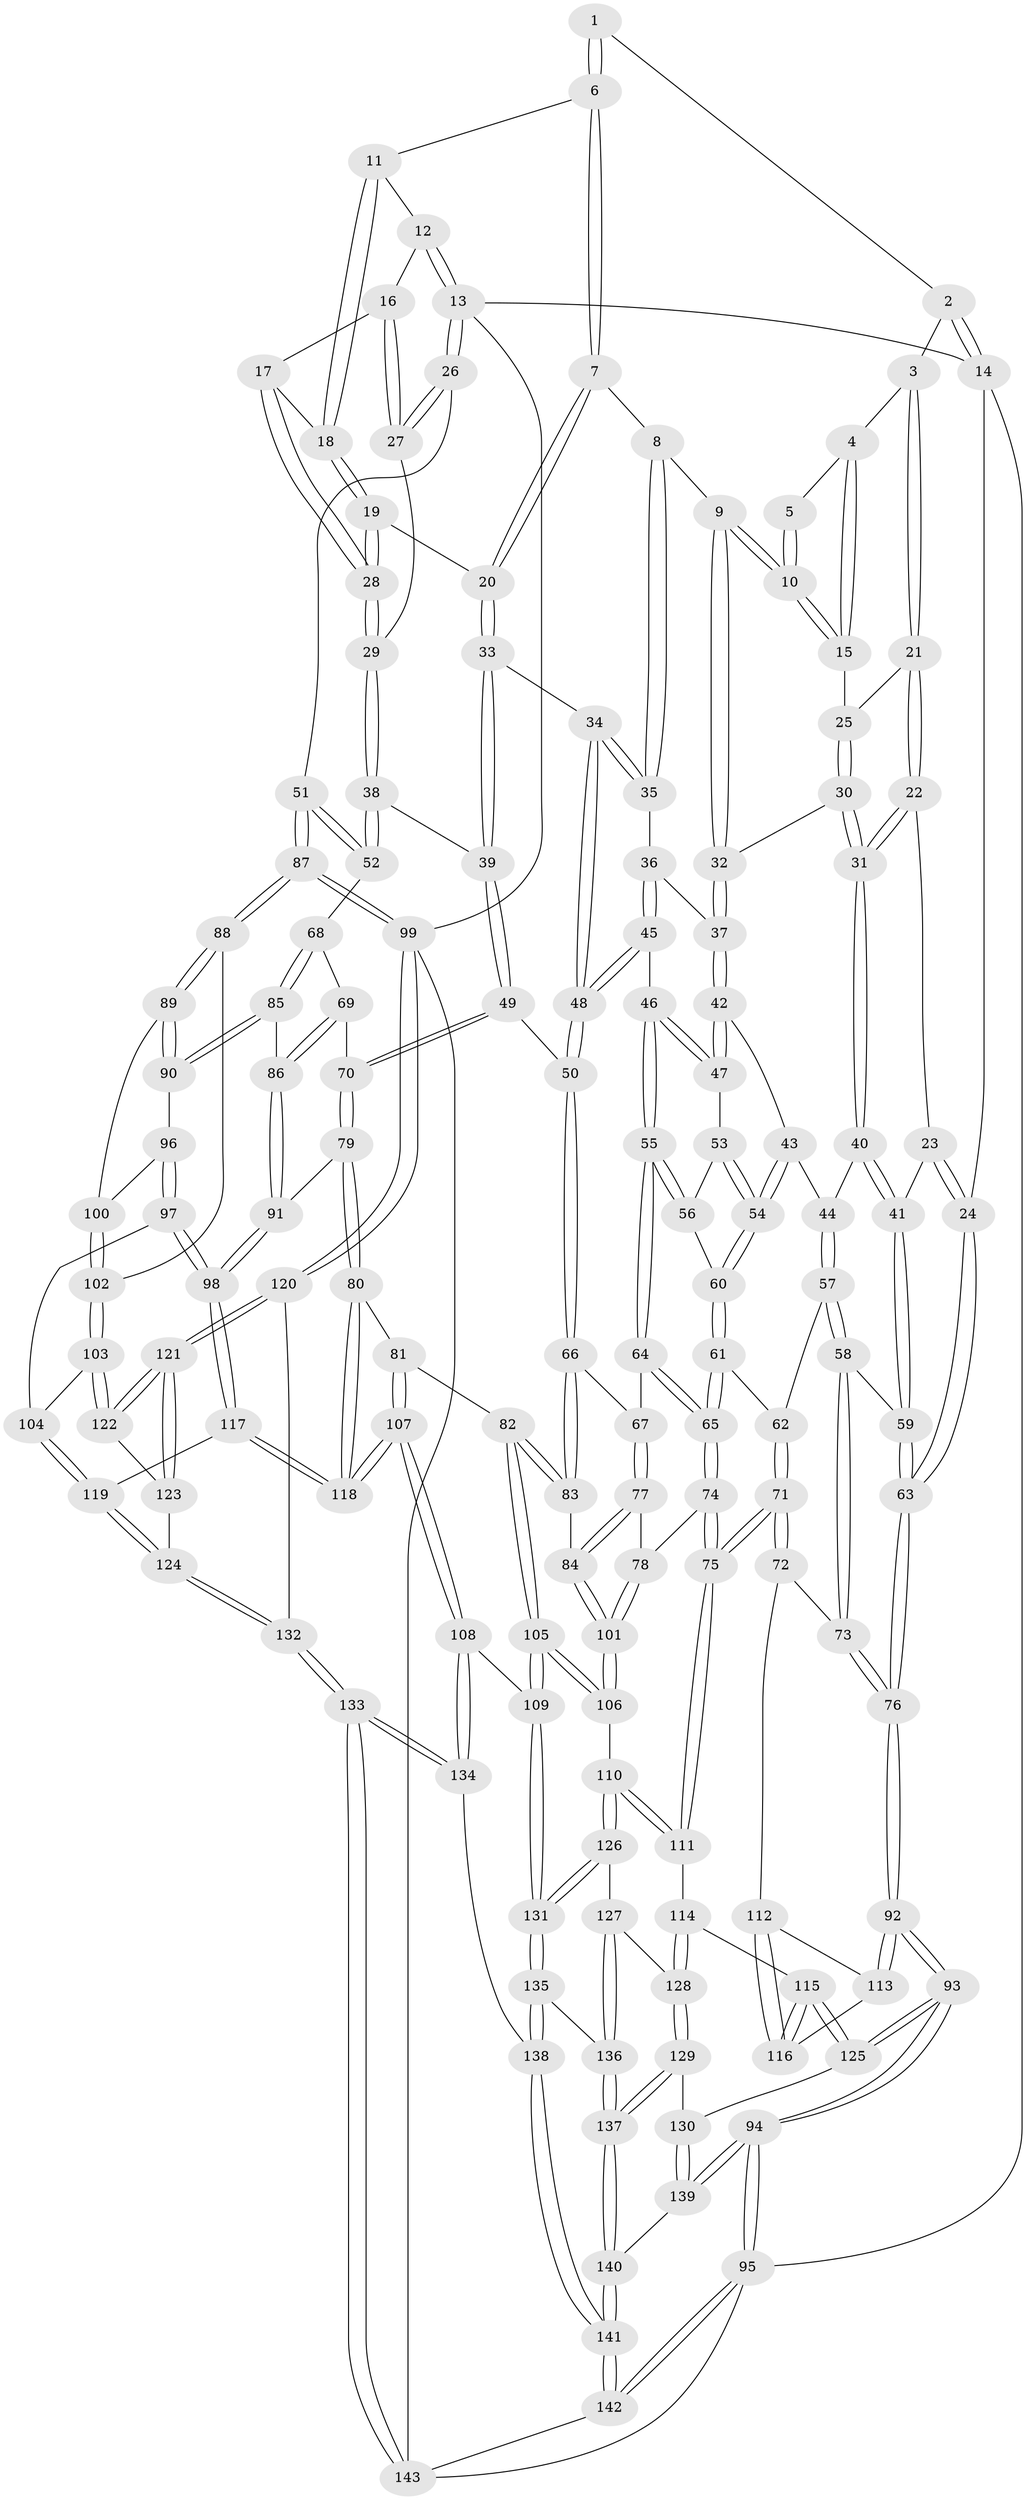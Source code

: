 // Generated by graph-tools (version 1.1) at 2025/50/03/09/25 03:50:58]
// undirected, 143 vertices, 354 edges
graph export_dot {
graph [start="1"]
  node [color=gray90,style=filled];
  1 [pos="+0.39888911719605974+0"];
  2 [pos="+0.23699512713185042+0"];
  3 [pos="+0.2746781366159314+0.007465634500633458"];
  4 [pos="+0.3402657119977325+0.015856787871474907"];
  5 [pos="+0.3982400305110004+0"];
  6 [pos="+0.6288919610165614+0"];
  7 [pos="+0.6128746801909508+0"];
  8 [pos="+0.4550891468031923+0.10842693454919802"];
  9 [pos="+0.4290426929256794+0.10678498575373731"];
  10 [pos="+0.41632048039292247+0.08452394761209851"];
  11 [pos="+0.6916518586639127+0"];
  12 [pos="+0.9824137187214806+0"];
  13 [pos="+1+0"];
  14 [pos="+0+0"];
  15 [pos="+0.36507166473418945+0.058859377871522685"];
  16 [pos="+0.8958691618533017+0.007528673891634204"];
  17 [pos="+0.8078643241216339+0.052142359200286176"];
  18 [pos="+0.7658855470302925+0.004608634588733758"];
  19 [pos="+0.7028795795103379+0.12623335395556512"];
  20 [pos="+0.6461979002540799+0.11370326123767441"];
  21 [pos="+0.26916356631305555+0.04539316623904521"];
  22 [pos="+0.17230568022746+0.11819195288803055"];
  23 [pos="+0+0"];
  24 [pos="+0+0"];
  25 [pos="+0.28392950530685535+0.052991689745543524"];
  26 [pos="+1+0.21266695449997033"];
  27 [pos="+0.9093727674523304+0.061288061303126425"];
  28 [pos="+0.7886027240993442+0.16951705889058238"];
  29 [pos="+0.8207638795666413+0.20479198986560745"];
  30 [pos="+0.3375324133387431+0.1585126793614582"];
  31 [pos="+0.18913776040232022+0.15468770103347818"];
  32 [pos="+0.3680354938497247+0.16707213350513456"];
  33 [pos="+0.6264892425896481+0.13019740671178862"];
  34 [pos="+0.5561579443245045+0.16591965538097395"];
  35 [pos="+0.5241819263521516+0.15205964454235055"];
  36 [pos="+0.4482161375549125+0.2414629534510107"];
  37 [pos="+0.3679729217523491+0.17257881106301856"];
  38 [pos="+0.8423218691741945+0.25937344112949057"];
  39 [pos="+0.6913550951677877+0.30900960937047056"];
  40 [pos="+0.18055552843980827+0.24342361155770592"];
  41 [pos="+0.10588692789427347+0.28941964900069417"];
  42 [pos="+0.3555940852423146+0.22252189185779747"];
  43 [pos="+0.2612945410104597+0.27662587457103593"];
  44 [pos="+0.19001780003354266+0.25049472343587603"];
  45 [pos="+0.4667738590417234+0.31272335306151894"];
  46 [pos="+0.41797213466348976+0.321775487657103"];
  47 [pos="+0.3851924121032002+0.2919623036777085"];
  48 [pos="+0.5565439295372071+0.326946863430821"];
  49 [pos="+0.6053102927440145+0.3653506591955159"];
  50 [pos="+0.5811298817761387+0.3571810097345475"];
  51 [pos="+1+0.2796769839942138"];
  52 [pos="+0.9119171237356575+0.30943515480622247"];
  53 [pos="+0.35414665378463506+0.30410396573627124"];
  54 [pos="+0.2854767436584801+0.3190333241437417"];
  55 [pos="+0.38939772658785693+0.3755814818509254"];
  56 [pos="+0.3326457160803933+0.3473341993204281"];
  57 [pos="+0.21712656070958675+0.381563591271458"];
  58 [pos="+0.13409852983208528+0.39794149621465835"];
  59 [pos="+0.07629313654653866+0.31387756245772375"];
  60 [pos="+0.28752104141400303+0.3385470511834888"];
  61 [pos="+0.27313923576355104+0.389335303931472"];
  62 [pos="+0.24715269157253072+0.3968558321904007"];
  63 [pos="+0+0.3313517599671684"];
  64 [pos="+0.38063234464031337+0.4201562952221699"];
  65 [pos="+0.3493911399008383+0.4424846127234153"];
  66 [pos="+0.5142663035251441+0.425793187224262"];
  67 [pos="+0.44231442809685106+0.44115902581703453"];
  68 [pos="+0.9026851888976932+0.3300896773003137"];
  69 [pos="+0.7195763863643548+0.42110637716992266"];
  70 [pos="+0.6185466553413405+0.38919187930998983"];
  71 [pos="+0.1967934265010582+0.5359671031190859"];
  72 [pos="+0.14406113565556028+0.5294312115379355"];
  73 [pos="+0.13625226913025848+0.5199476346757924"];
  74 [pos="+0.3252892713921166+0.5388166971296445"];
  75 [pos="+0.2765939571687402+0.5777653819584114"];
  76 [pos="+0+0.414256829687745"];
  77 [pos="+0.44329190425649334+0.5347270503408972"];
  78 [pos="+0.39151920120688094+0.5473321872185263"];
  79 [pos="+0.6468141954794462+0.5444290053044847"];
  80 [pos="+0.6428663434096933+0.5480561255971185"];
  81 [pos="+0.5524319630230453+0.5642417771603221"];
  82 [pos="+0.5489741971830948+0.5646810910742194"];
  83 [pos="+0.5081814493021379+0.5526912115201051"];
  84 [pos="+0.5081744216690155+0.5526932691831833"];
  85 [pos="+0.8776732296084793+0.4133474659022584"];
  86 [pos="+0.7730097048062967+0.48890417336054437"];
  87 [pos="+1+0.644616594478587"];
  88 [pos="+0.9827965197814924+0.5909079634412215"];
  89 [pos="+0.9467796784348245+0.5608450989606935"];
  90 [pos="+0.8936631885287806+0.483640752996115"];
  91 [pos="+0.7363127709576888+0.5555140083152755"];
  92 [pos="+0+0.7425556274701031"];
  93 [pos="+0+1"];
  94 [pos="+0+1"];
  95 [pos="+0+1"];
  96 [pos="+0.8286162101694531+0.5669558018089234"];
  97 [pos="+0.74502800209984+0.5640608917200393"];
  98 [pos="+0.7432286468270857+0.563240999232994"];
  99 [pos="+1+0.8038951533576582"];
  100 [pos="+0.8471645898490148+0.5831066909130747"];
  101 [pos="+0.45014920421294047+0.6569172332960604"];
  102 [pos="+0.8673404139689037+0.656627089505552"];
  103 [pos="+0.8657672674986603+0.659120942601631"];
  104 [pos="+0.780099729628603+0.611182096983963"];
  105 [pos="+0.5308653505007176+0.7307993359590935"];
  106 [pos="+0.44325635661078594+0.7015862662882408"];
  107 [pos="+0.6121128558528256+0.7517566136322943"];
  108 [pos="+0.5989256350984477+0.7645070447328549"];
  109 [pos="+0.5646827343988242+0.7547700552560522"];
  110 [pos="+0.40609944350788063+0.7124807080367831"];
  111 [pos="+0.2834377167980116+0.6260635686404135"];
  112 [pos="+0.1438698398198804+0.5297398953170264"];
  113 [pos="+0.011105204442358829+0.6616530562804869"];
  114 [pos="+0.2353999571170886+0.6975464799953977"];
  115 [pos="+0.15976565231078435+0.7223002699834168"];
  116 [pos="+0.13903800967944177+0.7030867664408859"];
  117 [pos="+0.7199602214719444+0.7173561798020365"];
  118 [pos="+0.6279816040586012+0.7373280210269512"];
  119 [pos="+0.7980914571609506+0.7399924288612603"];
  120 [pos="+1+0.8107187890300392"];
  121 [pos="+1+0.768671424919522"];
  122 [pos="+0.8650476178377842+0.6624156657739511"];
  123 [pos="+0.8193521283676839+0.7367218453184622"];
  124 [pos="+0.8071609176944814+0.7447483466163989"];
  125 [pos="+0.13163941127118597+0.8056109876030464"];
  126 [pos="+0.3987599685264943+0.7301923957579095"];
  127 [pos="+0.36502460610461257+0.7693121651973834"];
  128 [pos="+0.2782999821403149+0.8030587494239182"];
  129 [pos="+0.2658617956105178+0.8368083299067015"];
  130 [pos="+0.2389538808318627+0.8405334779610416"];
  131 [pos="+0.4471313580517192+0.8605996421249397"];
  132 [pos="+0.8177509180157072+0.9105313961223402"];
  133 [pos="+0.7053510625131703+1"];
  134 [pos="+0.6586680700545458+0.9723184979773105"];
  135 [pos="+0.4460455741795594+0.8635215102123347"];
  136 [pos="+0.3793839466374701+0.8690104731182815"];
  137 [pos="+0.31944501043167556+0.9153012897179842"];
  138 [pos="+0.4660718431323087+0.8996002350285671"];
  139 [pos="+0.1560785937043477+0.9632941646031684"];
  140 [pos="+0.3187025182687473+0.9333968958632668"];
  141 [pos="+0.3671644213113398+1"];
  142 [pos="+0.3920430392646623+1"];
  143 [pos="+0.6987681996668142+1"];
  1 -- 2;
  1 -- 6;
  1 -- 6;
  2 -- 3;
  2 -- 14;
  2 -- 14;
  3 -- 4;
  3 -- 21;
  3 -- 21;
  4 -- 5;
  4 -- 15;
  4 -- 15;
  5 -- 10;
  5 -- 10;
  6 -- 7;
  6 -- 7;
  6 -- 11;
  7 -- 8;
  7 -- 20;
  7 -- 20;
  8 -- 9;
  8 -- 35;
  8 -- 35;
  9 -- 10;
  9 -- 10;
  9 -- 32;
  9 -- 32;
  10 -- 15;
  10 -- 15;
  11 -- 12;
  11 -- 18;
  11 -- 18;
  12 -- 13;
  12 -- 13;
  12 -- 16;
  13 -- 14;
  13 -- 26;
  13 -- 26;
  13 -- 99;
  14 -- 24;
  14 -- 95;
  15 -- 25;
  16 -- 17;
  16 -- 27;
  16 -- 27;
  17 -- 18;
  17 -- 28;
  17 -- 28;
  18 -- 19;
  18 -- 19;
  19 -- 20;
  19 -- 28;
  19 -- 28;
  20 -- 33;
  20 -- 33;
  21 -- 22;
  21 -- 22;
  21 -- 25;
  22 -- 23;
  22 -- 31;
  22 -- 31;
  23 -- 24;
  23 -- 24;
  23 -- 41;
  24 -- 63;
  24 -- 63;
  25 -- 30;
  25 -- 30;
  26 -- 27;
  26 -- 27;
  26 -- 51;
  27 -- 29;
  28 -- 29;
  28 -- 29;
  29 -- 38;
  29 -- 38;
  30 -- 31;
  30 -- 31;
  30 -- 32;
  31 -- 40;
  31 -- 40;
  32 -- 37;
  32 -- 37;
  33 -- 34;
  33 -- 39;
  33 -- 39;
  34 -- 35;
  34 -- 35;
  34 -- 48;
  34 -- 48;
  35 -- 36;
  36 -- 37;
  36 -- 45;
  36 -- 45;
  37 -- 42;
  37 -- 42;
  38 -- 39;
  38 -- 52;
  38 -- 52;
  39 -- 49;
  39 -- 49;
  40 -- 41;
  40 -- 41;
  40 -- 44;
  41 -- 59;
  41 -- 59;
  42 -- 43;
  42 -- 47;
  42 -- 47;
  43 -- 44;
  43 -- 54;
  43 -- 54;
  44 -- 57;
  44 -- 57;
  45 -- 46;
  45 -- 48;
  45 -- 48;
  46 -- 47;
  46 -- 47;
  46 -- 55;
  46 -- 55;
  47 -- 53;
  48 -- 50;
  48 -- 50;
  49 -- 50;
  49 -- 70;
  49 -- 70;
  50 -- 66;
  50 -- 66;
  51 -- 52;
  51 -- 52;
  51 -- 87;
  51 -- 87;
  52 -- 68;
  53 -- 54;
  53 -- 54;
  53 -- 56;
  54 -- 60;
  54 -- 60;
  55 -- 56;
  55 -- 56;
  55 -- 64;
  55 -- 64;
  56 -- 60;
  57 -- 58;
  57 -- 58;
  57 -- 62;
  58 -- 59;
  58 -- 73;
  58 -- 73;
  59 -- 63;
  59 -- 63;
  60 -- 61;
  60 -- 61;
  61 -- 62;
  61 -- 65;
  61 -- 65;
  62 -- 71;
  62 -- 71;
  63 -- 76;
  63 -- 76;
  64 -- 65;
  64 -- 65;
  64 -- 67;
  65 -- 74;
  65 -- 74;
  66 -- 67;
  66 -- 83;
  66 -- 83;
  67 -- 77;
  67 -- 77;
  68 -- 69;
  68 -- 85;
  68 -- 85;
  69 -- 70;
  69 -- 86;
  69 -- 86;
  70 -- 79;
  70 -- 79;
  71 -- 72;
  71 -- 72;
  71 -- 75;
  71 -- 75;
  72 -- 73;
  72 -- 112;
  73 -- 76;
  73 -- 76;
  74 -- 75;
  74 -- 75;
  74 -- 78;
  75 -- 111;
  75 -- 111;
  76 -- 92;
  76 -- 92;
  77 -- 78;
  77 -- 84;
  77 -- 84;
  78 -- 101;
  78 -- 101;
  79 -- 80;
  79 -- 80;
  79 -- 91;
  80 -- 81;
  80 -- 118;
  80 -- 118;
  81 -- 82;
  81 -- 107;
  81 -- 107;
  82 -- 83;
  82 -- 83;
  82 -- 105;
  82 -- 105;
  83 -- 84;
  84 -- 101;
  84 -- 101;
  85 -- 86;
  85 -- 90;
  85 -- 90;
  86 -- 91;
  86 -- 91;
  87 -- 88;
  87 -- 88;
  87 -- 99;
  87 -- 99;
  88 -- 89;
  88 -- 89;
  88 -- 102;
  89 -- 90;
  89 -- 90;
  89 -- 100;
  90 -- 96;
  91 -- 98;
  91 -- 98;
  92 -- 93;
  92 -- 93;
  92 -- 113;
  92 -- 113;
  93 -- 94;
  93 -- 94;
  93 -- 125;
  93 -- 125;
  94 -- 95;
  94 -- 95;
  94 -- 139;
  94 -- 139;
  95 -- 142;
  95 -- 142;
  95 -- 143;
  96 -- 97;
  96 -- 97;
  96 -- 100;
  97 -- 98;
  97 -- 98;
  97 -- 104;
  98 -- 117;
  98 -- 117;
  99 -- 120;
  99 -- 120;
  99 -- 143;
  100 -- 102;
  100 -- 102;
  101 -- 106;
  101 -- 106;
  102 -- 103;
  102 -- 103;
  103 -- 104;
  103 -- 122;
  103 -- 122;
  104 -- 119;
  104 -- 119;
  105 -- 106;
  105 -- 106;
  105 -- 109;
  105 -- 109;
  106 -- 110;
  107 -- 108;
  107 -- 108;
  107 -- 118;
  107 -- 118;
  108 -- 109;
  108 -- 134;
  108 -- 134;
  109 -- 131;
  109 -- 131;
  110 -- 111;
  110 -- 111;
  110 -- 126;
  110 -- 126;
  111 -- 114;
  112 -- 113;
  112 -- 116;
  112 -- 116;
  113 -- 116;
  114 -- 115;
  114 -- 128;
  114 -- 128;
  115 -- 116;
  115 -- 116;
  115 -- 125;
  115 -- 125;
  117 -- 118;
  117 -- 118;
  117 -- 119;
  119 -- 124;
  119 -- 124;
  120 -- 121;
  120 -- 121;
  120 -- 132;
  121 -- 122;
  121 -- 122;
  121 -- 123;
  121 -- 123;
  122 -- 123;
  123 -- 124;
  124 -- 132;
  124 -- 132;
  125 -- 130;
  126 -- 127;
  126 -- 131;
  126 -- 131;
  127 -- 128;
  127 -- 136;
  127 -- 136;
  128 -- 129;
  128 -- 129;
  129 -- 130;
  129 -- 137;
  129 -- 137;
  130 -- 139;
  130 -- 139;
  131 -- 135;
  131 -- 135;
  132 -- 133;
  132 -- 133;
  133 -- 134;
  133 -- 134;
  133 -- 143;
  133 -- 143;
  134 -- 138;
  135 -- 136;
  135 -- 138;
  135 -- 138;
  136 -- 137;
  136 -- 137;
  137 -- 140;
  137 -- 140;
  138 -- 141;
  138 -- 141;
  139 -- 140;
  140 -- 141;
  140 -- 141;
  141 -- 142;
  141 -- 142;
  142 -- 143;
}
